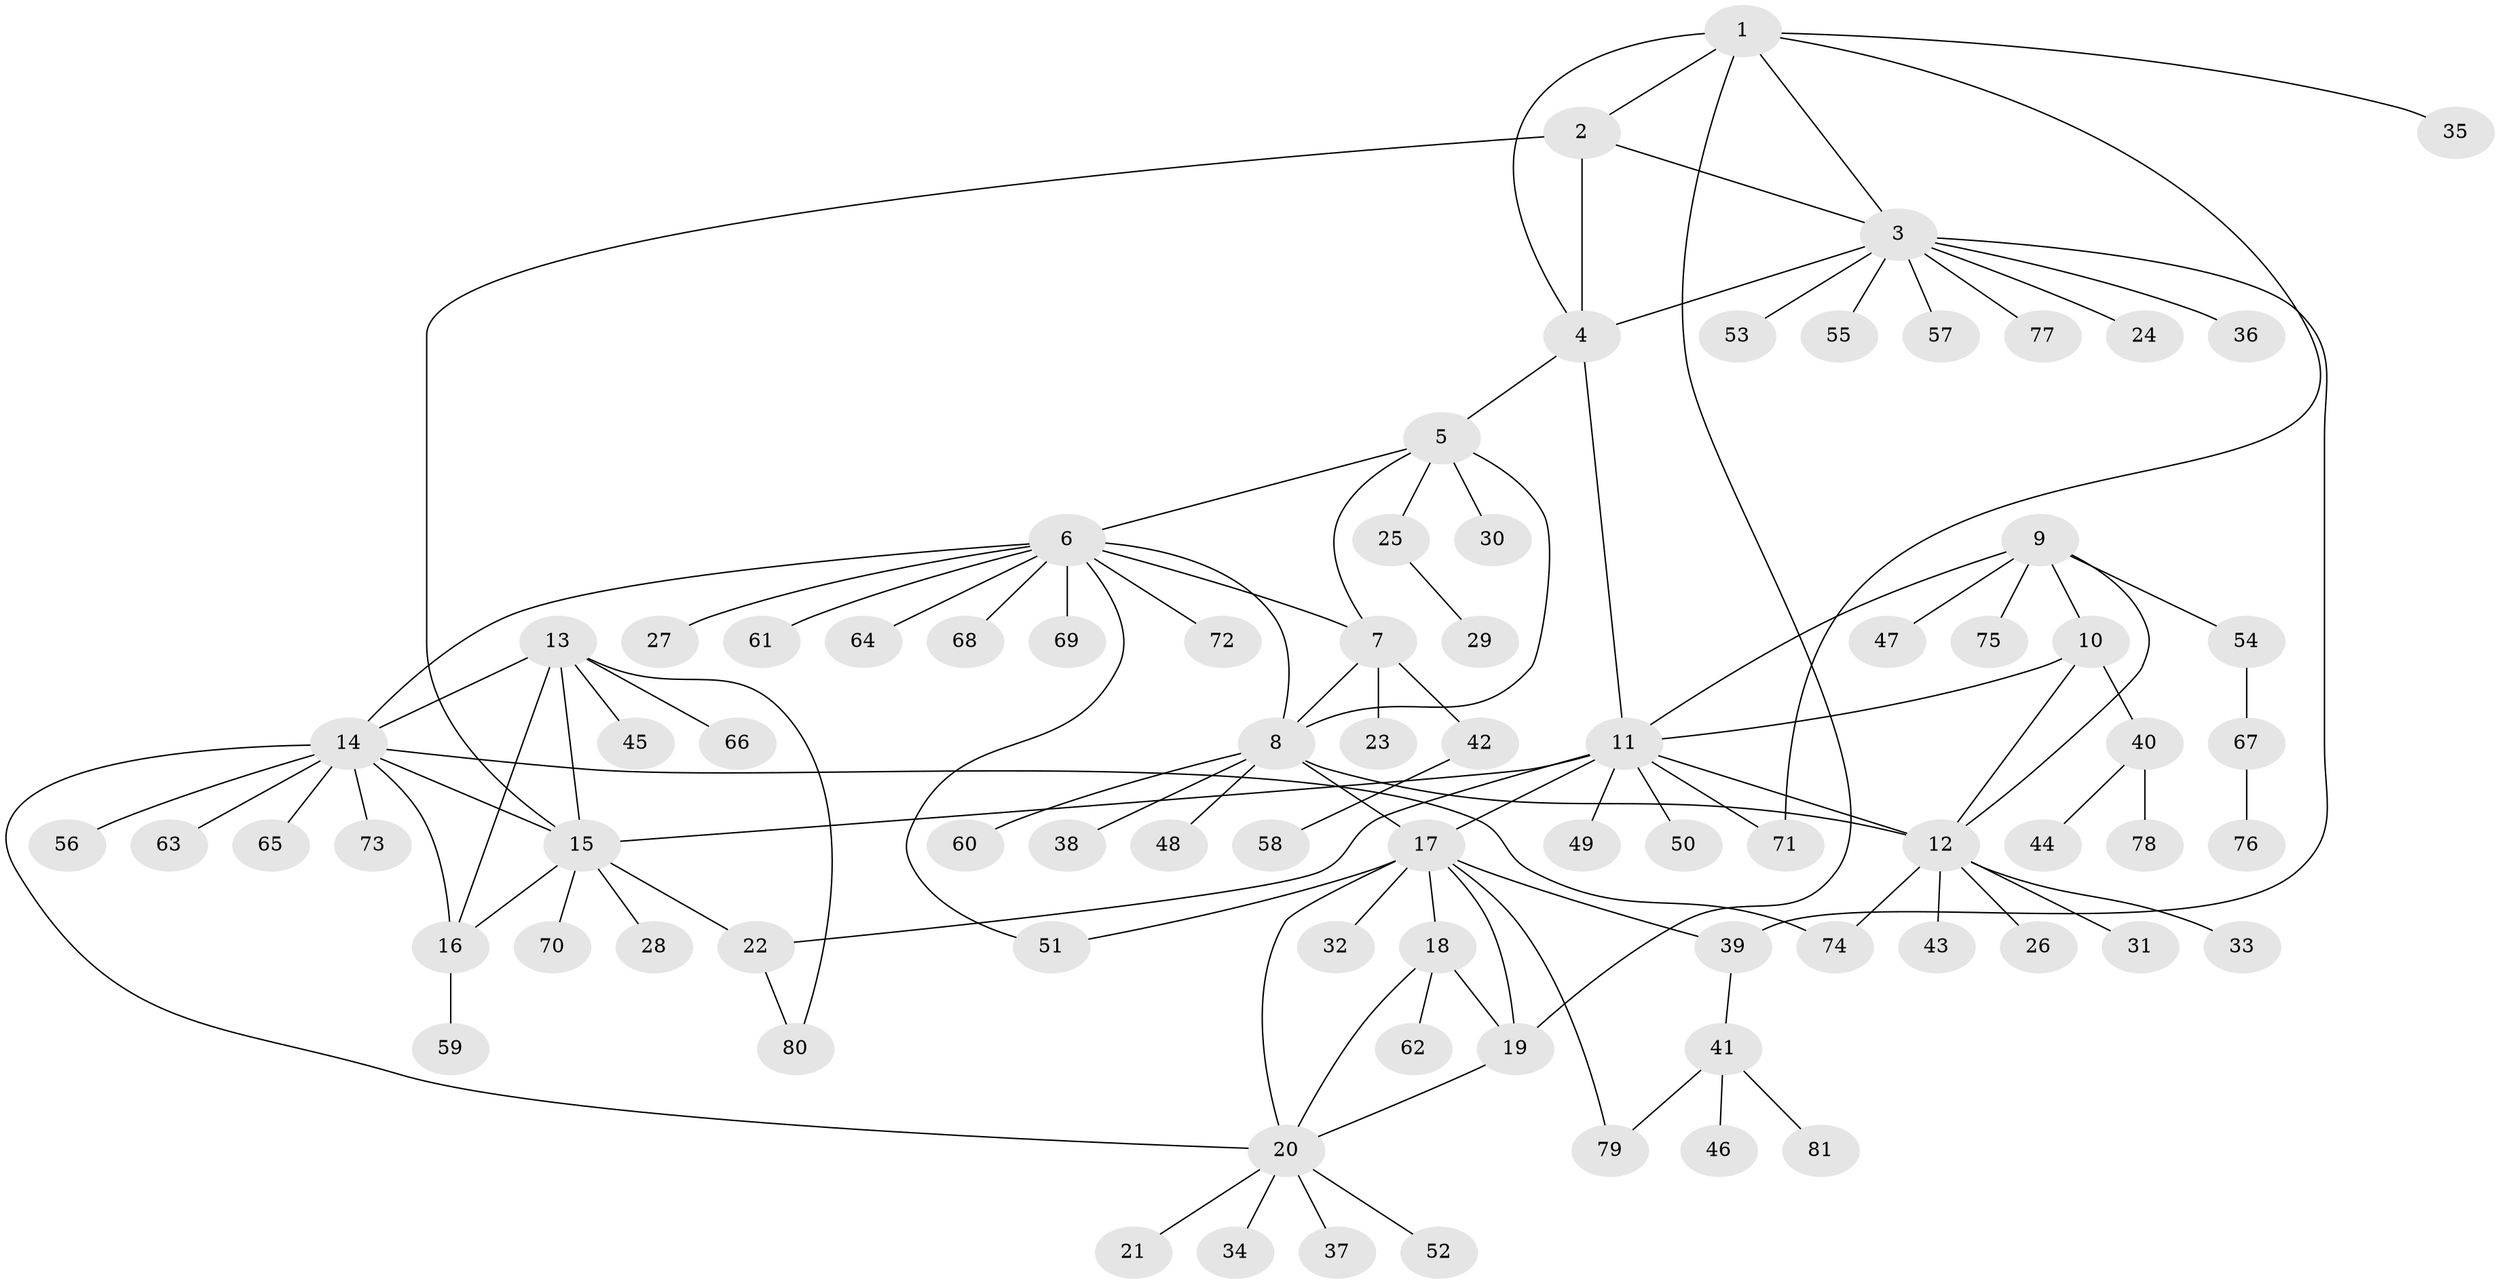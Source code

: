 // coarse degree distribution, {2: 0.17647058823529413, 8: 0.08823529411764706, 3: 0.11764705882352941, 5: 0.14705882352941177, 4: 0.08823529411764706, 6: 0.058823529411764705, 7: 0.029411764705882353, 1: 0.29411764705882354}
// Generated by graph-tools (version 1.1) at 2025/52/03/04/25 22:52:20]
// undirected, 81 vertices, 108 edges
graph export_dot {
  node [color=gray90,style=filled];
  1;
  2;
  3;
  4;
  5;
  6;
  7;
  8;
  9;
  10;
  11;
  12;
  13;
  14;
  15;
  16;
  17;
  18;
  19;
  20;
  21;
  22;
  23;
  24;
  25;
  26;
  27;
  28;
  29;
  30;
  31;
  32;
  33;
  34;
  35;
  36;
  37;
  38;
  39;
  40;
  41;
  42;
  43;
  44;
  45;
  46;
  47;
  48;
  49;
  50;
  51;
  52;
  53;
  54;
  55;
  56;
  57;
  58;
  59;
  60;
  61;
  62;
  63;
  64;
  65;
  66;
  67;
  68;
  69;
  70;
  71;
  72;
  73;
  74;
  75;
  76;
  77;
  78;
  79;
  80;
  81;
  1 -- 2;
  1 -- 3;
  1 -- 4;
  1 -- 19;
  1 -- 35;
  1 -- 71;
  2 -- 3;
  2 -- 4;
  2 -- 15;
  3 -- 4;
  3 -- 24;
  3 -- 36;
  3 -- 39;
  3 -- 53;
  3 -- 55;
  3 -- 57;
  3 -- 77;
  4 -- 5;
  4 -- 11;
  5 -- 6;
  5 -- 7;
  5 -- 8;
  5 -- 25;
  5 -- 30;
  6 -- 7;
  6 -- 8;
  6 -- 14;
  6 -- 27;
  6 -- 51;
  6 -- 61;
  6 -- 64;
  6 -- 68;
  6 -- 69;
  6 -- 72;
  7 -- 8;
  7 -- 23;
  7 -- 42;
  8 -- 12;
  8 -- 17;
  8 -- 38;
  8 -- 48;
  8 -- 60;
  9 -- 10;
  9 -- 11;
  9 -- 12;
  9 -- 47;
  9 -- 54;
  9 -- 75;
  10 -- 11;
  10 -- 12;
  10 -- 40;
  11 -- 12;
  11 -- 15;
  11 -- 17;
  11 -- 22;
  11 -- 49;
  11 -- 50;
  11 -- 71;
  12 -- 26;
  12 -- 31;
  12 -- 33;
  12 -- 43;
  12 -- 74;
  13 -- 14;
  13 -- 15;
  13 -- 16;
  13 -- 45;
  13 -- 66;
  13 -- 80;
  14 -- 15;
  14 -- 16;
  14 -- 20;
  14 -- 56;
  14 -- 63;
  14 -- 65;
  14 -- 73;
  14 -- 74;
  15 -- 16;
  15 -- 22;
  15 -- 28;
  15 -- 70;
  16 -- 59;
  17 -- 18;
  17 -- 19;
  17 -- 20;
  17 -- 32;
  17 -- 39;
  17 -- 51;
  17 -- 79;
  18 -- 19;
  18 -- 20;
  18 -- 62;
  19 -- 20;
  20 -- 21;
  20 -- 34;
  20 -- 37;
  20 -- 52;
  22 -- 80;
  25 -- 29;
  39 -- 41;
  40 -- 44;
  40 -- 78;
  41 -- 46;
  41 -- 79;
  41 -- 81;
  42 -- 58;
  54 -- 67;
  67 -- 76;
}
